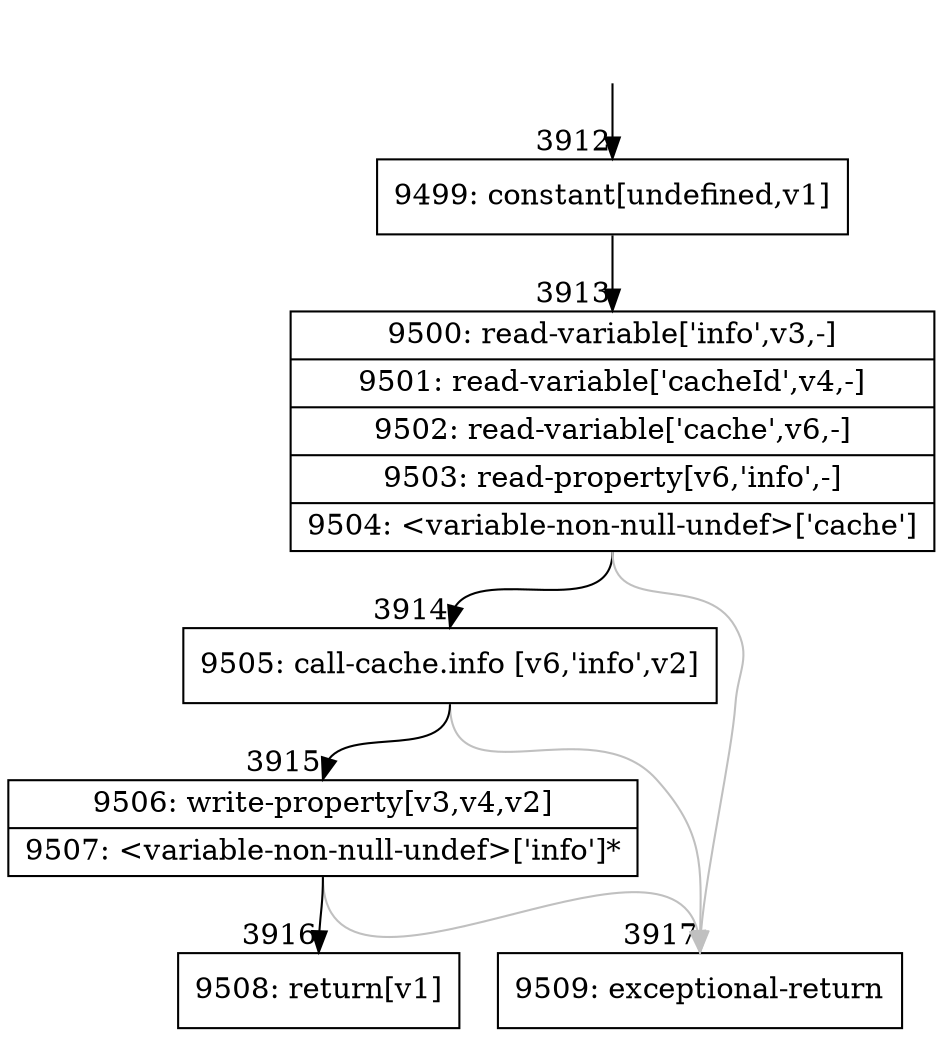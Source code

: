 digraph {
rankdir="TD"
BB_entry330[shape=none,label=""];
BB_entry330 -> BB3912 [tailport=s, headport=n, headlabel="    3912"]
BB3912 [shape=record label="{9499: constant[undefined,v1]}" ] 
BB3912 -> BB3913 [tailport=s, headport=n, headlabel="      3913"]
BB3913 [shape=record label="{9500: read-variable['info',v3,-]|9501: read-variable['cacheId',v4,-]|9502: read-variable['cache',v6,-]|9503: read-property[v6,'info',-]|9504: \<variable-non-null-undef\>['cache']}" ] 
BB3913 -> BB3914 [tailport=s, headport=n, headlabel="      3914"]
BB3913 -> BB3917 [tailport=s, headport=n, color=gray, headlabel="      3917"]
BB3914 [shape=record label="{9505: call-cache.info [v6,'info',v2]}" ] 
BB3914 -> BB3915 [tailport=s, headport=n, headlabel="      3915"]
BB3914 -> BB3917 [tailport=s, headport=n, color=gray]
BB3915 [shape=record label="{9506: write-property[v3,v4,v2]|9507: \<variable-non-null-undef\>['info']*}" ] 
BB3915 -> BB3916 [tailport=s, headport=n, headlabel="      3916"]
BB3915 -> BB3917 [tailport=s, headport=n, color=gray]
BB3916 [shape=record label="{9508: return[v1]}" ] 
BB3917 [shape=record label="{9509: exceptional-return}" ] 
//#$~ 6030
}
